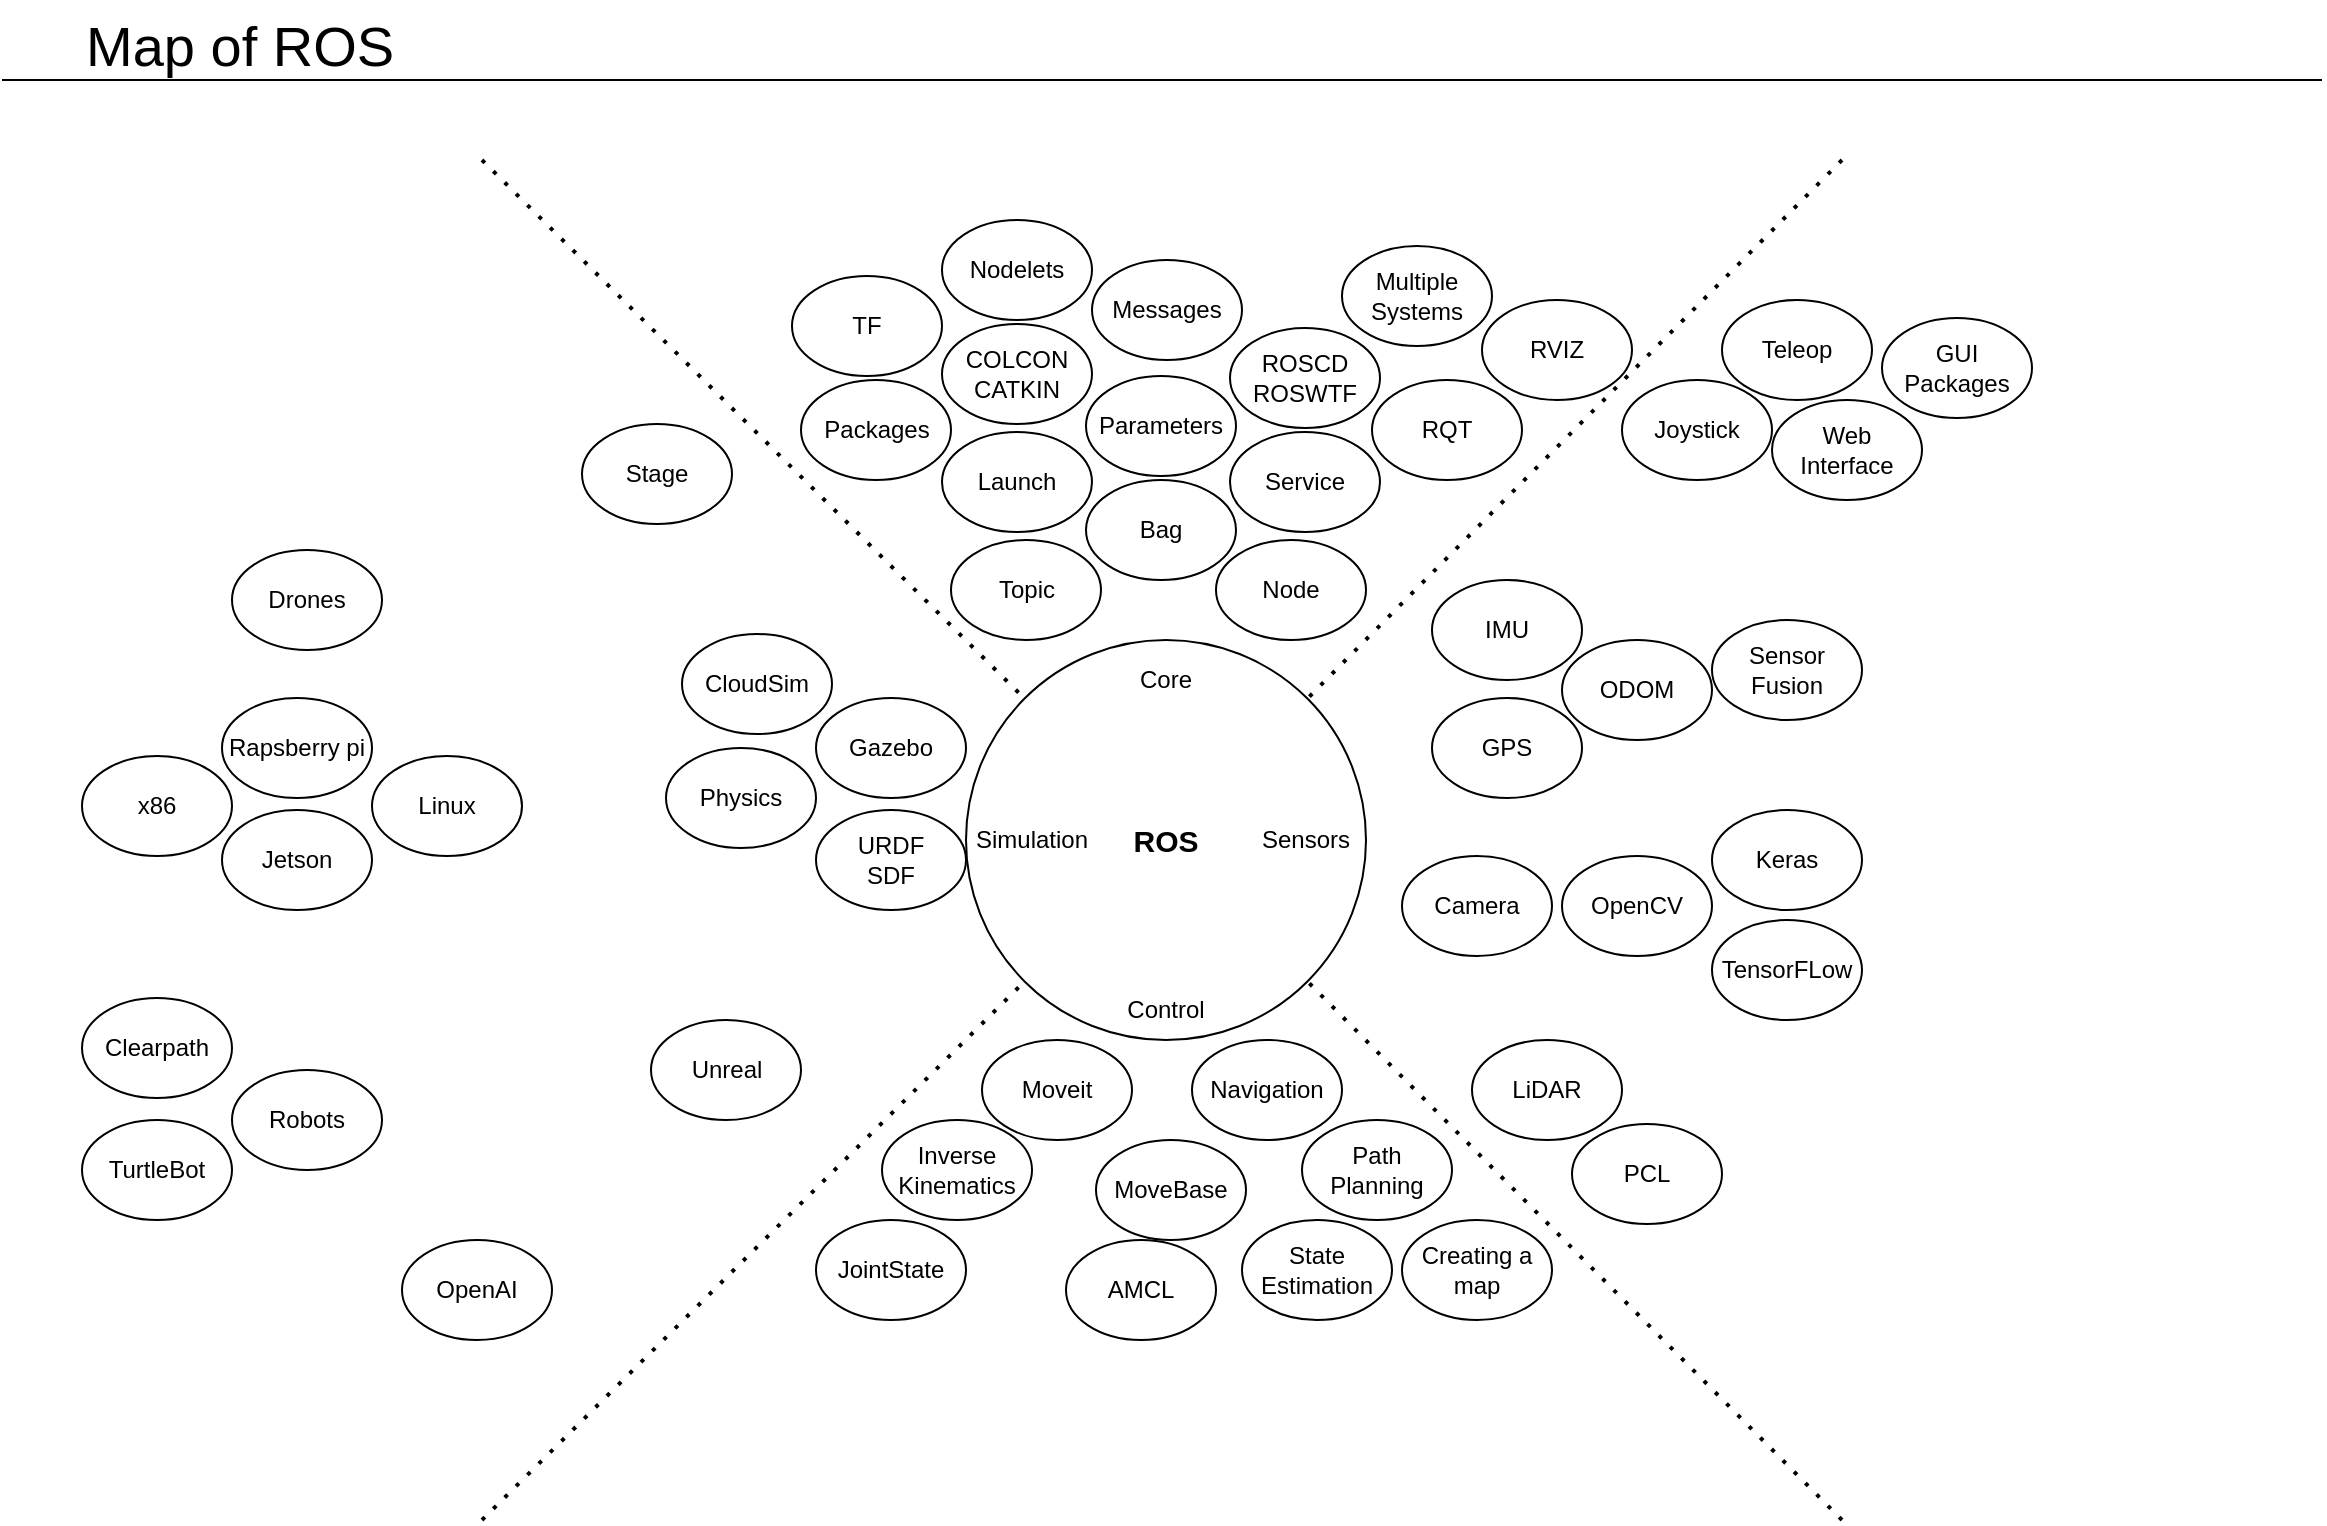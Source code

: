 <mxfile version="17.2.1" type="github">
  <diagram id="mYQ9v2PQexZrmUGCqody" name="Page-1">
    <mxGraphModel dx="1414" dy="817" grid="1" gridSize="10" guides="1" tooltips="1" connect="1" arrows="1" fold="1" page="1" pageScale="1" pageWidth="1169" pageHeight="827" math="0" shadow="0">
      <root>
        <mxCell id="0" />
        <mxCell id="1" parent="0" />
        <mxCell id="TxHa8NDeIoHJXVEvTn0Z-2" value="" style="endArrow=none;html=1;rounded=0;" parent="1" edge="1">
          <mxGeometry width="50" height="50" relative="1" as="geometry">
            <mxPoint y="80" as="sourcePoint" />
            <mxPoint x="1160" y="80" as="targetPoint" />
          </mxGeometry>
        </mxCell>
        <mxCell id="TxHa8NDeIoHJXVEvTn0Z-3" value="Map of ROS" style="text;html=1;strokeColor=none;fillColor=none;align=left;verticalAlign=top;whiteSpace=wrap;rounded=0;fontSize=28;" parent="1" vertex="1">
          <mxGeometry x="40" y="40" width="400" height="30" as="geometry" />
        </mxCell>
        <mxCell id="MWNjnfaUYYlCfx7c9M3N-1" value="&lt;b&gt;&lt;font style=&quot;font-size: 15px&quot;&gt;ROS&lt;/font&gt;&lt;/b&gt;" style="ellipse;whiteSpace=wrap;html=1;aspect=fixed;" parent="1" vertex="1">
          <mxGeometry x="482" y="360" width="200" height="200" as="geometry" />
        </mxCell>
        <mxCell id="MWNjnfaUYYlCfx7c9M3N-2" value="" style="endArrow=none;dashed=1;html=1;dashPattern=1 3;strokeWidth=2;rounded=0;entryX=0;entryY=0;entryDx=0;entryDy=0;" parent="1" target="MWNjnfaUYYlCfx7c9M3N-1" edge="1">
          <mxGeometry width="50" height="50" relative="1" as="geometry">
            <mxPoint x="240" y="120" as="sourcePoint" />
            <mxPoint x="560" y="460" as="targetPoint" />
          </mxGeometry>
        </mxCell>
        <mxCell id="MWNjnfaUYYlCfx7c9M3N-3" value="" style="endArrow=none;dashed=1;html=1;dashPattern=1 3;strokeWidth=2;rounded=0;entryX=1;entryY=0;entryDx=0;entryDy=0;" parent="1" target="MWNjnfaUYYlCfx7c9M3N-1" edge="1">
          <mxGeometry width="50" height="50" relative="1" as="geometry">
            <mxPoint x="920" y="120" as="sourcePoint" />
            <mxPoint x="521.289" y="399.289" as="targetPoint" />
          </mxGeometry>
        </mxCell>
        <mxCell id="MWNjnfaUYYlCfx7c9M3N-4" value="" style="endArrow=none;dashed=1;html=1;dashPattern=1 3;strokeWidth=2;rounded=0;entryX=1;entryY=1;entryDx=0;entryDy=0;" parent="1" target="MWNjnfaUYYlCfx7c9M3N-1" edge="1">
          <mxGeometry width="50" height="50" relative="1" as="geometry">
            <mxPoint x="920" y="800" as="sourcePoint" />
            <mxPoint x="662.711" y="399.289" as="targetPoint" />
          </mxGeometry>
        </mxCell>
        <mxCell id="MWNjnfaUYYlCfx7c9M3N-5" value="" style="endArrow=none;dashed=1;html=1;dashPattern=1 3;strokeWidth=2;rounded=0;entryX=0;entryY=1;entryDx=0;entryDy=0;" parent="1" target="MWNjnfaUYYlCfx7c9M3N-1" edge="1">
          <mxGeometry width="50" height="50" relative="1" as="geometry">
            <mxPoint x="240" y="800" as="sourcePoint" />
            <mxPoint x="662.711" y="540.711" as="targetPoint" />
          </mxGeometry>
        </mxCell>
        <mxCell id="MWNjnfaUYYlCfx7c9M3N-6" value="Core" style="text;html=1;strokeColor=none;fillColor=none;align=center;verticalAlign=middle;whiteSpace=wrap;rounded=0;" parent="1" vertex="1">
          <mxGeometry x="552" y="365" width="60" height="30" as="geometry" />
        </mxCell>
        <mxCell id="MWNjnfaUYYlCfx7c9M3N-7" value="Sensors" style="text;html=1;strokeColor=none;fillColor=none;align=center;verticalAlign=middle;whiteSpace=wrap;rounded=0;" parent="1" vertex="1">
          <mxGeometry x="622" y="445" width="60" height="30" as="geometry" />
        </mxCell>
        <mxCell id="MWNjnfaUYYlCfx7c9M3N-8" value="Simulation" style="text;html=1;strokeColor=none;fillColor=none;align=center;verticalAlign=middle;whiteSpace=wrap;rounded=0;" parent="1" vertex="1">
          <mxGeometry x="485" y="445" width="60" height="30" as="geometry" />
        </mxCell>
        <mxCell id="MWNjnfaUYYlCfx7c9M3N-9" value="Control" style="text;html=1;strokeColor=none;fillColor=none;align=center;verticalAlign=middle;whiteSpace=wrap;rounded=0;" parent="1" vertex="1">
          <mxGeometry x="552" y="530" width="60" height="30" as="geometry" />
        </mxCell>
        <mxCell id="MWNjnfaUYYlCfx7c9M3N-11" value="Bag" style="ellipse;whiteSpace=wrap;html=1;" parent="1" vertex="1">
          <mxGeometry x="542" y="280" width="75" height="50" as="geometry" />
        </mxCell>
        <mxCell id="MWNjnfaUYYlCfx7c9M3N-14" value="Topic" style="ellipse;whiteSpace=wrap;html=1;" parent="1" vertex="1">
          <mxGeometry x="474.5" y="310" width="75" height="50" as="geometry" />
        </mxCell>
        <mxCell id="MWNjnfaUYYlCfx7c9M3N-15" value="Node" style="ellipse;whiteSpace=wrap;html=1;" parent="1" vertex="1">
          <mxGeometry x="607" y="310" width="75" height="50" as="geometry" />
        </mxCell>
        <mxCell id="MWNjnfaUYYlCfx7c9M3N-16" value="Service" style="ellipse;whiteSpace=wrap;html=1;" parent="1" vertex="1">
          <mxGeometry x="614" y="256" width="75" height="50" as="geometry" />
        </mxCell>
        <mxCell id="MWNjnfaUYYlCfx7c9M3N-17" value="Launch" style="ellipse;whiteSpace=wrap;html=1;" parent="1" vertex="1">
          <mxGeometry x="470" y="256" width="75" height="50" as="geometry" />
        </mxCell>
        <mxCell id="MWNjnfaUYYlCfx7c9M3N-18" value="IMU" style="ellipse;whiteSpace=wrap;html=1;" parent="1" vertex="1">
          <mxGeometry x="715" y="330" width="75" height="50" as="geometry" />
        </mxCell>
        <mxCell id="MWNjnfaUYYlCfx7c9M3N-19" value="GPS" style="ellipse;whiteSpace=wrap;html=1;" parent="1" vertex="1">
          <mxGeometry x="715" y="389" width="75" height="50" as="geometry" />
        </mxCell>
        <mxCell id="MWNjnfaUYYlCfx7c9M3N-20" value="Camera" style="ellipse;whiteSpace=wrap;html=1;" parent="1" vertex="1">
          <mxGeometry x="700" y="468" width="75" height="50" as="geometry" />
        </mxCell>
        <mxCell id="MWNjnfaUYYlCfx7c9M3N-21" value="LiDAR" style="ellipse;whiteSpace=wrap;html=1;" parent="1" vertex="1">
          <mxGeometry x="735" y="560" width="75" height="50" as="geometry" />
        </mxCell>
        <mxCell id="MWNjnfaUYYlCfx7c9M3N-22" value="JointState" style="ellipse;whiteSpace=wrap;html=1;" parent="1" vertex="1">
          <mxGeometry x="407" y="650" width="75" height="50" as="geometry" />
        </mxCell>
        <mxCell id="MWNjnfaUYYlCfx7c9M3N-23" value="PCL" style="ellipse;whiteSpace=wrap;html=1;" parent="1" vertex="1">
          <mxGeometry x="785" y="602" width="75" height="50" as="geometry" />
        </mxCell>
        <mxCell id="MWNjnfaUYYlCfx7c9M3N-24" value="Gazebo" style="ellipse;whiteSpace=wrap;html=1;" parent="1" vertex="1">
          <mxGeometry x="407" y="389" width="75" height="50" as="geometry" />
        </mxCell>
        <mxCell id="MWNjnfaUYYlCfx7c9M3N-25" value="Packages" style="ellipse;whiteSpace=wrap;html=1;" parent="1" vertex="1">
          <mxGeometry x="399.5" y="230" width="75" height="50" as="geometry" />
        </mxCell>
        <mxCell id="MWNjnfaUYYlCfx7c9M3N-26" value="COLCON CATKIN" style="ellipse;whiteSpace=wrap;html=1;" parent="1" vertex="1">
          <mxGeometry x="470" y="202" width="75" height="50" as="geometry" />
        </mxCell>
        <mxCell id="MWNjnfaUYYlCfx7c9M3N-27" value="RVIZ" style="ellipse;whiteSpace=wrap;html=1;" parent="1" vertex="1">
          <mxGeometry x="740" y="190" width="75" height="50" as="geometry" />
        </mxCell>
        <mxCell id="MWNjnfaUYYlCfx7c9M3N-28" value="RQT" style="ellipse;whiteSpace=wrap;html=1;" parent="1" vertex="1">
          <mxGeometry x="685" y="230" width="75" height="50" as="geometry" />
        </mxCell>
        <mxCell id="MWNjnfaUYYlCfx7c9M3N-29" value="Moveit" style="ellipse;whiteSpace=wrap;html=1;" parent="1" vertex="1">
          <mxGeometry x="490" y="560" width="75" height="50" as="geometry" />
        </mxCell>
        <mxCell id="MWNjnfaUYYlCfx7c9M3N-30" value="Parameters" style="ellipse;whiteSpace=wrap;html=1;" parent="1" vertex="1">
          <mxGeometry x="542" y="228" width="75" height="50" as="geometry" />
        </mxCell>
        <mxCell id="MWNjnfaUYYlCfx7c9M3N-31" value="Messages" style="ellipse;whiteSpace=wrap;html=1;" parent="1" vertex="1">
          <mxGeometry x="545" y="170" width="75" height="50" as="geometry" />
        </mxCell>
        <mxCell id="MWNjnfaUYYlCfx7c9M3N-32" value="ROSCD&lt;br&gt;ROSWTF" style="ellipse;whiteSpace=wrap;html=1;" parent="1" vertex="1">
          <mxGeometry x="614" y="204" width="75" height="50" as="geometry" />
        </mxCell>
        <mxCell id="MWNjnfaUYYlCfx7c9M3N-33" value="URDF&lt;br&gt;SDF" style="ellipse;whiteSpace=wrap;html=1;" parent="1" vertex="1">
          <mxGeometry x="407" y="445" width="75" height="50" as="geometry" />
        </mxCell>
        <mxCell id="MWNjnfaUYYlCfx7c9M3N-34" value="OpenCV" style="ellipse;whiteSpace=wrap;html=1;" parent="1" vertex="1">
          <mxGeometry x="780" y="468" width="75" height="50" as="geometry" />
        </mxCell>
        <mxCell id="MWNjnfaUYYlCfx7c9M3N-35" value="Navigation" style="ellipse;whiteSpace=wrap;html=1;" parent="1" vertex="1">
          <mxGeometry x="595" y="560" width="75" height="50" as="geometry" />
        </mxCell>
        <mxCell id="MWNjnfaUYYlCfx7c9M3N-36" value="TF" style="ellipse;whiteSpace=wrap;html=1;" parent="1" vertex="1">
          <mxGeometry x="395" y="178" width="75" height="50" as="geometry" />
        </mxCell>
        <mxCell id="MWNjnfaUYYlCfx7c9M3N-37" value="Multiple Systems" style="ellipse;whiteSpace=wrap;html=1;" parent="1" vertex="1">
          <mxGeometry x="670" y="163" width="75" height="50" as="geometry" />
        </mxCell>
        <mxCell id="MWNjnfaUYYlCfx7c9M3N-38" value="CloudSim" style="ellipse;whiteSpace=wrap;html=1;" parent="1" vertex="1">
          <mxGeometry x="340" y="357" width="75" height="50" as="geometry" />
        </mxCell>
        <mxCell id="MWNjnfaUYYlCfx7c9M3N-39" value="Physics" style="ellipse;whiteSpace=wrap;html=1;" parent="1" vertex="1">
          <mxGeometry x="332" y="414" width="75" height="50" as="geometry" />
        </mxCell>
        <mxCell id="MWNjnfaUYYlCfx7c9M3N-40" value="Nodelets" style="ellipse;whiteSpace=wrap;html=1;" parent="1" vertex="1">
          <mxGeometry x="470" y="150" width="75" height="50" as="geometry" />
        </mxCell>
        <mxCell id="MWNjnfaUYYlCfx7c9M3N-41" value="Path Planning" style="ellipse;whiteSpace=wrap;html=1;" parent="1" vertex="1">
          <mxGeometry x="650" y="600" width="75" height="50" as="geometry" />
        </mxCell>
        <mxCell id="MWNjnfaUYYlCfx7c9M3N-42" value="Creating a map" style="ellipse;whiteSpace=wrap;html=1;" parent="1" vertex="1">
          <mxGeometry x="700" y="650" width="75" height="50" as="geometry" />
        </mxCell>
        <mxCell id="MWNjnfaUYYlCfx7c9M3N-43" value="MoveBase" style="ellipse;whiteSpace=wrap;html=1;" parent="1" vertex="1">
          <mxGeometry x="547" y="610" width="75" height="50" as="geometry" />
        </mxCell>
        <mxCell id="MWNjnfaUYYlCfx7c9M3N-44" value="Sensor Fusion" style="ellipse;whiteSpace=wrap;html=1;" parent="1" vertex="1">
          <mxGeometry x="855" y="350" width="75" height="50" as="geometry" />
        </mxCell>
        <mxCell id="MWNjnfaUYYlCfx7c9M3N-45" value="ODOM" style="ellipse;whiteSpace=wrap;html=1;" parent="1" vertex="1">
          <mxGeometry x="780" y="360" width="75" height="50" as="geometry" />
        </mxCell>
        <mxCell id="MWNjnfaUYYlCfx7c9M3N-46" value="Joystick" style="ellipse;whiteSpace=wrap;html=1;" parent="1" vertex="1">
          <mxGeometry x="810" y="230" width="75" height="50" as="geometry" />
        </mxCell>
        <mxCell id="MWNjnfaUYYlCfx7c9M3N-47" value="Teleop" style="ellipse;whiteSpace=wrap;html=1;" parent="1" vertex="1">
          <mxGeometry x="860" y="190" width="75" height="50" as="geometry" />
        </mxCell>
        <mxCell id="MWNjnfaUYYlCfx7c9M3N-48" value="Stage" style="ellipse;whiteSpace=wrap;html=1;" parent="1" vertex="1">
          <mxGeometry x="290" y="252" width="75" height="50" as="geometry" />
        </mxCell>
        <mxCell id="MWNjnfaUYYlCfx7c9M3N-49" value="Unreal" style="ellipse;whiteSpace=wrap;html=1;" parent="1" vertex="1">
          <mxGeometry x="324.5" y="550" width="75" height="50" as="geometry" />
        </mxCell>
        <mxCell id="MWNjnfaUYYlCfx7c9M3N-50" value="Inverse Kinematics" style="ellipse;whiteSpace=wrap;html=1;" parent="1" vertex="1">
          <mxGeometry x="440" y="600" width="75" height="50" as="geometry" />
        </mxCell>
        <mxCell id="MWNjnfaUYYlCfx7c9M3N-51" value="State Estimation" style="ellipse;whiteSpace=wrap;html=1;" parent="1" vertex="1">
          <mxGeometry x="620" y="650" width="75" height="50" as="geometry" />
        </mxCell>
        <mxCell id="MWNjnfaUYYlCfx7c9M3N-52" value="GUI Packages" style="ellipse;whiteSpace=wrap;html=1;" parent="1" vertex="1">
          <mxGeometry x="940" y="199" width="75" height="50" as="geometry" />
        </mxCell>
        <mxCell id="MWNjnfaUYYlCfx7c9M3N-53" value="Web Interface" style="ellipse;whiteSpace=wrap;html=1;" parent="1" vertex="1">
          <mxGeometry x="885" y="240" width="75" height="50" as="geometry" />
        </mxCell>
        <mxCell id="MWNjnfaUYYlCfx7c9M3N-54" value="Robots" style="ellipse;whiteSpace=wrap;html=1;" parent="1" vertex="1">
          <mxGeometry x="115" y="575" width="75" height="50" as="geometry" />
        </mxCell>
        <mxCell id="MWNjnfaUYYlCfx7c9M3N-55" value="Clearpath" style="ellipse;whiteSpace=wrap;html=1;" parent="1" vertex="1">
          <mxGeometry x="40" y="539" width="75" height="50" as="geometry" />
        </mxCell>
        <mxCell id="MWNjnfaUYYlCfx7c9M3N-56" value="TurtleBot" style="ellipse;whiteSpace=wrap;html=1;" parent="1" vertex="1">
          <mxGeometry x="40" y="600" width="75" height="50" as="geometry" />
        </mxCell>
        <mxCell id="MWNjnfaUYYlCfx7c9M3N-57" value="Drones" style="ellipse;whiteSpace=wrap;html=1;" parent="1" vertex="1">
          <mxGeometry x="115" y="315" width="75" height="50" as="geometry" />
        </mxCell>
        <mxCell id="MWNjnfaUYYlCfx7c9M3N-58" value="Linux" style="ellipse;whiteSpace=wrap;html=1;" parent="1" vertex="1">
          <mxGeometry x="185" y="418" width="75" height="50" as="geometry" />
        </mxCell>
        <mxCell id="MWNjnfaUYYlCfx7c9M3N-59" value="Rapsberry pi" style="ellipse;whiteSpace=wrap;html=1;" parent="1" vertex="1">
          <mxGeometry x="110" y="389" width="75" height="50" as="geometry" />
        </mxCell>
        <mxCell id="MWNjnfaUYYlCfx7c9M3N-60" value="Jetson" style="ellipse;whiteSpace=wrap;html=1;" parent="1" vertex="1">
          <mxGeometry x="110" y="445" width="75" height="50" as="geometry" />
        </mxCell>
        <mxCell id="MWNjnfaUYYlCfx7c9M3N-61" value="x86" style="ellipse;whiteSpace=wrap;html=1;" parent="1" vertex="1">
          <mxGeometry x="40" y="418" width="75" height="50" as="geometry" />
        </mxCell>
        <mxCell id="wjIrcY8TM1LImqf2KLqx-1" value="AMCL" style="ellipse;whiteSpace=wrap;html=1;" vertex="1" parent="1">
          <mxGeometry x="532" y="660" width="75" height="50" as="geometry" />
        </mxCell>
        <mxCell id="wjIrcY8TM1LImqf2KLqx-2" value="OpenAI" style="ellipse;whiteSpace=wrap;html=1;" vertex="1" parent="1">
          <mxGeometry x="200" y="660" width="75" height="50" as="geometry" />
        </mxCell>
        <mxCell id="wjIrcY8TM1LImqf2KLqx-3" value="Keras" style="ellipse;whiteSpace=wrap;html=1;" vertex="1" parent="1">
          <mxGeometry x="855" y="445" width="75" height="50" as="geometry" />
        </mxCell>
        <mxCell id="wjIrcY8TM1LImqf2KLqx-4" value="TensorFLow" style="ellipse;whiteSpace=wrap;html=1;" vertex="1" parent="1">
          <mxGeometry x="855" y="500" width="75" height="50" as="geometry" />
        </mxCell>
      </root>
    </mxGraphModel>
  </diagram>
</mxfile>
